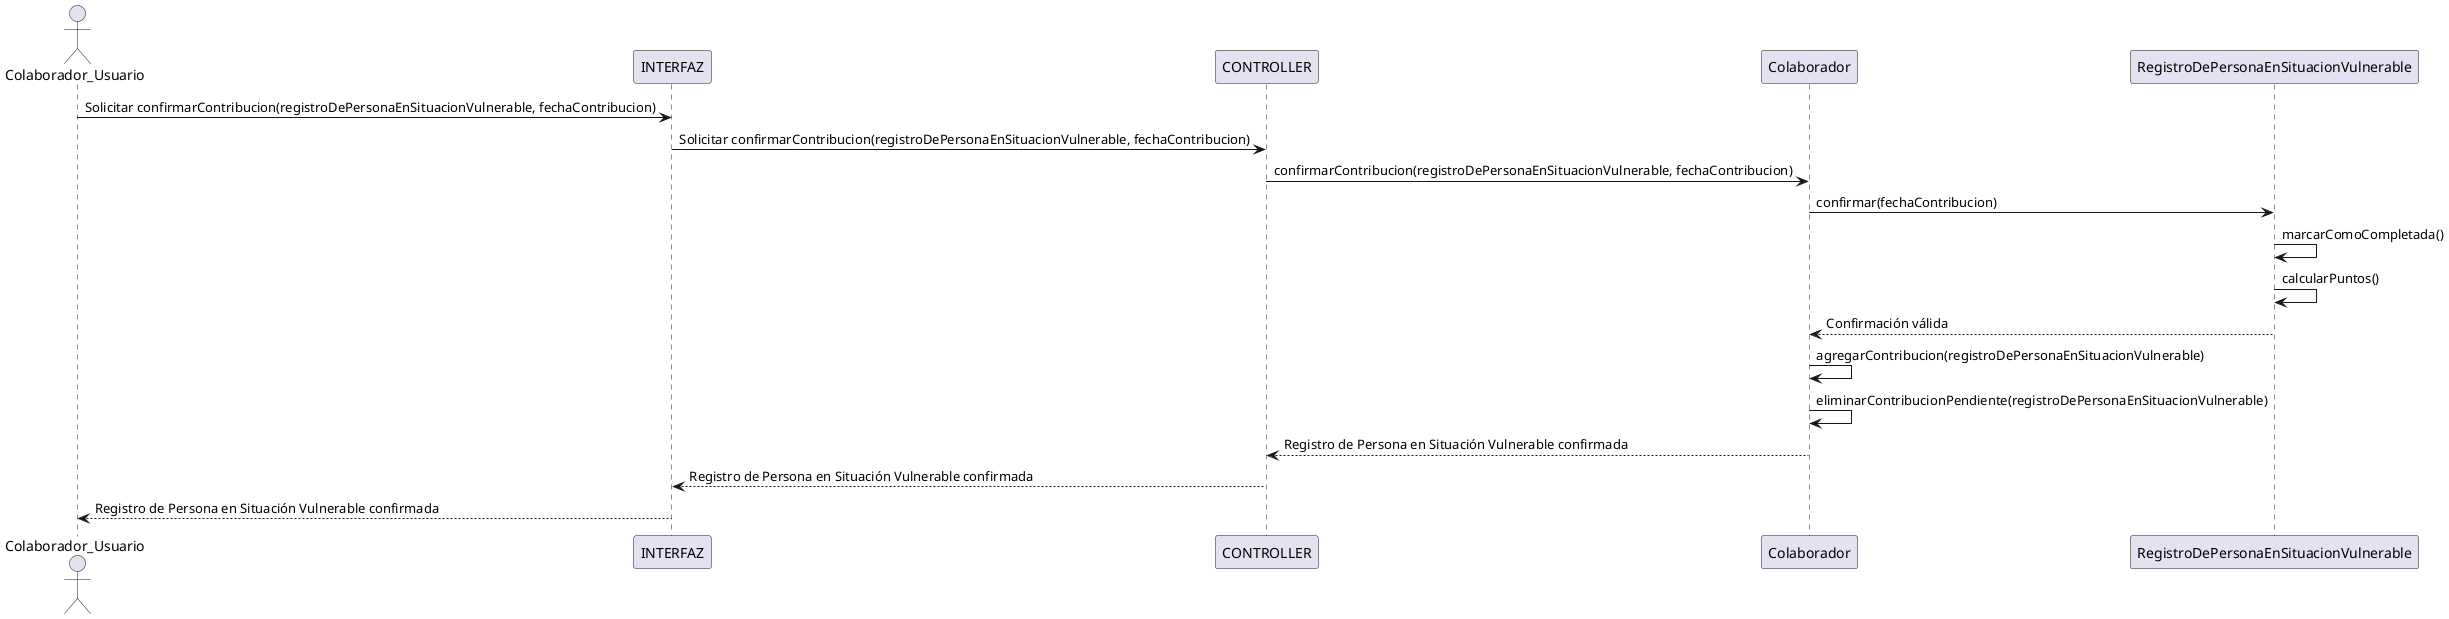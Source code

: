 @startuml registrar_persona_en_situacion_vulnerable_confirmar
actor Colaborador_Usuario as User
participant INTERFAZ
participant CONTROLLER
participant "Colaborador" as Colaborador
participant "RegistroDePersonaEnSituacionVulnerable" as RegistroDePersonaEnSituacionVulnerable

User -> INTERFAZ: Solicitar confirmarContribucion(registroDePersonaEnSituacionVulnerable, fechaContribucion)
INTERFAZ -> CONTROLLER: Solicitar confirmarContribucion(registroDePersonaEnSituacionVulnerable, fechaContribucion)
CONTROLLER -> Colaborador: confirmarContribucion(registroDePersonaEnSituacionVulnerable, fechaContribucion)
Colaborador -> RegistroDePersonaEnSituacionVulnerable: confirmar(fechaContribucion)
RegistroDePersonaEnSituacionVulnerable -> RegistroDePersonaEnSituacionVulnerable: marcarComoCompletada()
RegistroDePersonaEnSituacionVulnerable -> RegistroDePersonaEnSituacionVulnerable: calcularPuntos()
RegistroDePersonaEnSituacionVulnerable --> Colaborador: Confirmación válida
Colaborador -> Colaborador: agregarContribucion(registroDePersonaEnSituacionVulnerable)
Colaborador -> Colaborador: eliminarContribucionPendiente(registroDePersonaEnSituacionVulnerable)
Colaborador --> CONTROLLER: Registro de Persona en Situación Vulnerable confirmada
CONTROLLER --> INTERFAZ: Registro de Persona en Situación Vulnerable confirmada
INTERFAZ --> User: Registro de Persona en Situación Vulnerable confirmada
@enduml